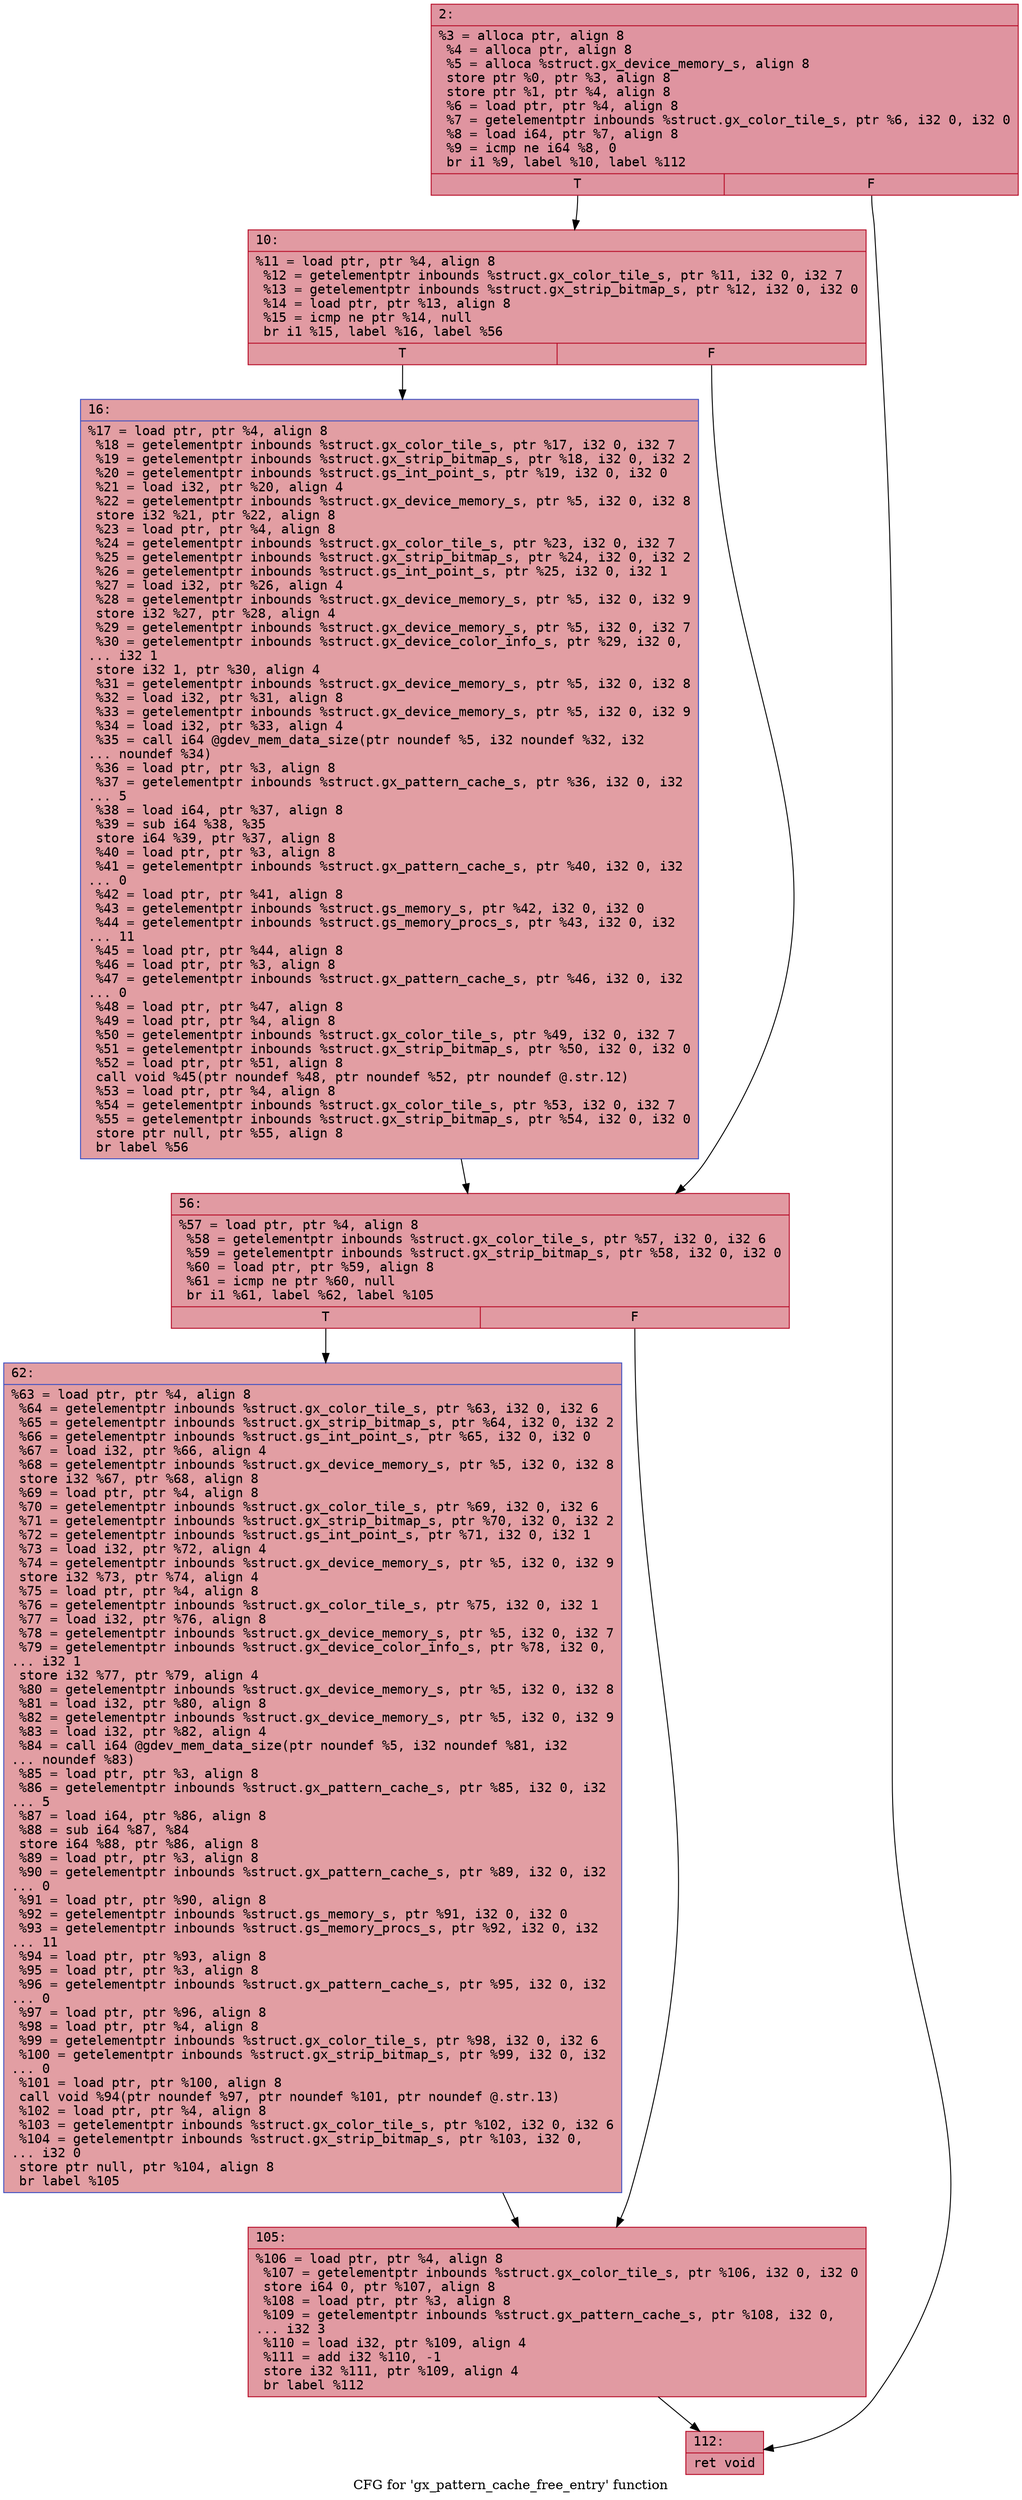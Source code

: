 digraph "CFG for 'gx_pattern_cache_free_entry' function" {
	label="CFG for 'gx_pattern_cache_free_entry' function";

	Node0x600002d274d0 [shape=record,color="#b70d28ff", style=filled, fillcolor="#b70d2870" fontname="Courier",label="{2:\l|  %3 = alloca ptr, align 8\l  %4 = alloca ptr, align 8\l  %5 = alloca %struct.gx_device_memory_s, align 8\l  store ptr %0, ptr %3, align 8\l  store ptr %1, ptr %4, align 8\l  %6 = load ptr, ptr %4, align 8\l  %7 = getelementptr inbounds %struct.gx_color_tile_s, ptr %6, i32 0, i32 0\l  %8 = load i64, ptr %7, align 8\l  %9 = icmp ne i64 %8, 0\l  br i1 %9, label %10, label %112\l|{<s0>T|<s1>F}}"];
	Node0x600002d274d0:s0 -> Node0x600002d27520[tooltip="2 -> 10\nProbability 62.50%" ];
	Node0x600002d274d0:s1 -> Node0x600002d276b0[tooltip="2 -> 112\nProbability 37.50%" ];
	Node0x600002d27520 [shape=record,color="#b70d28ff", style=filled, fillcolor="#bb1b2c70" fontname="Courier",label="{10:\l|  %11 = load ptr, ptr %4, align 8\l  %12 = getelementptr inbounds %struct.gx_color_tile_s, ptr %11, i32 0, i32 7\l  %13 = getelementptr inbounds %struct.gx_strip_bitmap_s, ptr %12, i32 0, i32 0\l  %14 = load ptr, ptr %13, align 8\l  %15 = icmp ne ptr %14, null\l  br i1 %15, label %16, label %56\l|{<s0>T|<s1>F}}"];
	Node0x600002d27520:s0 -> Node0x600002d27570[tooltip="10 -> 16\nProbability 62.50%" ];
	Node0x600002d27520:s1 -> Node0x600002d275c0[tooltip="10 -> 56\nProbability 37.50%" ];
	Node0x600002d27570 [shape=record,color="#3d50c3ff", style=filled, fillcolor="#be242e70" fontname="Courier",label="{16:\l|  %17 = load ptr, ptr %4, align 8\l  %18 = getelementptr inbounds %struct.gx_color_tile_s, ptr %17, i32 0, i32 7\l  %19 = getelementptr inbounds %struct.gx_strip_bitmap_s, ptr %18, i32 0, i32 2\l  %20 = getelementptr inbounds %struct.gs_int_point_s, ptr %19, i32 0, i32 0\l  %21 = load i32, ptr %20, align 4\l  %22 = getelementptr inbounds %struct.gx_device_memory_s, ptr %5, i32 0, i32 8\l  store i32 %21, ptr %22, align 8\l  %23 = load ptr, ptr %4, align 8\l  %24 = getelementptr inbounds %struct.gx_color_tile_s, ptr %23, i32 0, i32 7\l  %25 = getelementptr inbounds %struct.gx_strip_bitmap_s, ptr %24, i32 0, i32 2\l  %26 = getelementptr inbounds %struct.gs_int_point_s, ptr %25, i32 0, i32 1\l  %27 = load i32, ptr %26, align 4\l  %28 = getelementptr inbounds %struct.gx_device_memory_s, ptr %5, i32 0, i32 9\l  store i32 %27, ptr %28, align 4\l  %29 = getelementptr inbounds %struct.gx_device_memory_s, ptr %5, i32 0, i32 7\l  %30 = getelementptr inbounds %struct.gx_device_color_info_s, ptr %29, i32 0,\l... i32 1\l  store i32 1, ptr %30, align 4\l  %31 = getelementptr inbounds %struct.gx_device_memory_s, ptr %5, i32 0, i32 8\l  %32 = load i32, ptr %31, align 8\l  %33 = getelementptr inbounds %struct.gx_device_memory_s, ptr %5, i32 0, i32 9\l  %34 = load i32, ptr %33, align 4\l  %35 = call i64 @gdev_mem_data_size(ptr noundef %5, i32 noundef %32, i32\l... noundef %34)\l  %36 = load ptr, ptr %3, align 8\l  %37 = getelementptr inbounds %struct.gx_pattern_cache_s, ptr %36, i32 0, i32\l... 5\l  %38 = load i64, ptr %37, align 8\l  %39 = sub i64 %38, %35\l  store i64 %39, ptr %37, align 8\l  %40 = load ptr, ptr %3, align 8\l  %41 = getelementptr inbounds %struct.gx_pattern_cache_s, ptr %40, i32 0, i32\l... 0\l  %42 = load ptr, ptr %41, align 8\l  %43 = getelementptr inbounds %struct.gs_memory_s, ptr %42, i32 0, i32 0\l  %44 = getelementptr inbounds %struct.gs_memory_procs_s, ptr %43, i32 0, i32\l... 11\l  %45 = load ptr, ptr %44, align 8\l  %46 = load ptr, ptr %3, align 8\l  %47 = getelementptr inbounds %struct.gx_pattern_cache_s, ptr %46, i32 0, i32\l... 0\l  %48 = load ptr, ptr %47, align 8\l  %49 = load ptr, ptr %4, align 8\l  %50 = getelementptr inbounds %struct.gx_color_tile_s, ptr %49, i32 0, i32 7\l  %51 = getelementptr inbounds %struct.gx_strip_bitmap_s, ptr %50, i32 0, i32 0\l  %52 = load ptr, ptr %51, align 8\l  call void %45(ptr noundef %48, ptr noundef %52, ptr noundef @.str.12)\l  %53 = load ptr, ptr %4, align 8\l  %54 = getelementptr inbounds %struct.gx_color_tile_s, ptr %53, i32 0, i32 7\l  %55 = getelementptr inbounds %struct.gx_strip_bitmap_s, ptr %54, i32 0, i32 0\l  store ptr null, ptr %55, align 8\l  br label %56\l}"];
	Node0x600002d27570 -> Node0x600002d275c0[tooltip="16 -> 56\nProbability 100.00%" ];
	Node0x600002d275c0 [shape=record,color="#b70d28ff", style=filled, fillcolor="#bb1b2c70" fontname="Courier",label="{56:\l|  %57 = load ptr, ptr %4, align 8\l  %58 = getelementptr inbounds %struct.gx_color_tile_s, ptr %57, i32 0, i32 6\l  %59 = getelementptr inbounds %struct.gx_strip_bitmap_s, ptr %58, i32 0, i32 0\l  %60 = load ptr, ptr %59, align 8\l  %61 = icmp ne ptr %60, null\l  br i1 %61, label %62, label %105\l|{<s0>T|<s1>F}}"];
	Node0x600002d275c0:s0 -> Node0x600002d27610[tooltip="56 -> 62\nProbability 62.50%" ];
	Node0x600002d275c0:s1 -> Node0x600002d27660[tooltip="56 -> 105\nProbability 37.50%" ];
	Node0x600002d27610 [shape=record,color="#3d50c3ff", style=filled, fillcolor="#be242e70" fontname="Courier",label="{62:\l|  %63 = load ptr, ptr %4, align 8\l  %64 = getelementptr inbounds %struct.gx_color_tile_s, ptr %63, i32 0, i32 6\l  %65 = getelementptr inbounds %struct.gx_strip_bitmap_s, ptr %64, i32 0, i32 2\l  %66 = getelementptr inbounds %struct.gs_int_point_s, ptr %65, i32 0, i32 0\l  %67 = load i32, ptr %66, align 4\l  %68 = getelementptr inbounds %struct.gx_device_memory_s, ptr %5, i32 0, i32 8\l  store i32 %67, ptr %68, align 8\l  %69 = load ptr, ptr %4, align 8\l  %70 = getelementptr inbounds %struct.gx_color_tile_s, ptr %69, i32 0, i32 6\l  %71 = getelementptr inbounds %struct.gx_strip_bitmap_s, ptr %70, i32 0, i32 2\l  %72 = getelementptr inbounds %struct.gs_int_point_s, ptr %71, i32 0, i32 1\l  %73 = load i32, ptr %72, align 4\l  %74 = getelementptr inbounds %struct.gx_device_memory_s, ptr %5, i32 0, i32 9\l  store i32 %73, ptr %74, align 4\l  %75 = load ptr, ptr %4, align 8\l  %76 = getelementptr inbounds %struct.gx_color_tile_s, ptr %75, i32 0, i32 1\l  %77 = load i32, ptr %76, align 8\l  %78 = getelementptr inbounds %struct.gx_device_memory_s, ptr %5, i32 0, i32 7\l  %79 = getelementptr inbounds %struct.gx_device_color_info_s, ptr %78, i32 0,\l... i32 1\l  store i32 %77, ptr %79, align 4\l  %80 = getelementptr inbounds %struct.gx_device_memory_s, ptr %5, i32 0, i32 8\l  %81 = load i32, ptr %80, align 8\l  %82 = getelementptr inbounds %struct.gx_device_memory_s, ptr %5, i32 0, i32 9\l  %83 = load i32, ptr %82, align 4\l  %84 = call i64 @gdev_mem_data_size(ptr noundef %5, i32 noundef %81, i32\l... noundef %83)\l  %85 = load ptr, ptr %3, align 8\l  %86 = getelementptr inbounds %struct.gx_pattern_cache_s, ptr %85, i32 0, i32\l... 5\l  %87 = load i64, ptr %86, align 8\l  %88 = sub i64 %87, %84\l  store i64 %88, ptr %86, align 8\l  %89 = load ptr, ptr %3, align 8\l  %90 = getelementptr inbounds %struct.gx_pattern_cache_s, ptr %89, i32 0, i32\l... 0\l  %91 = load ptr, ptr %90, align 8\l  %92 = getelementptr inbounds %struct.gs_memory_s, ptr %91, i32 0, i32 0\l  %93 = getelementptr inbounds %struct.gs_memory_procs_s, ptr %92, i32 0, i32\l... 11\l  %94 = load ptr, ptr %93, align 8\l  %95 = load ptr, ptr %3, align 8\l  %96 = getelementptr inbounds %struct.gx_pattern_cache_s, ptr %95, i32 0, i32\l... 0\l  %97 = load ptr, ptr %96, align 8\l  %98 = load ptr, ptr %4, align 8\l  %99 = getelementptr inbounds %struct.gx_color_tile_s, ptr %98, i32 0, i32 6\l  %100 = getelementptr inbounds %struct.gx_strip_bitmap_s, ptr %99, i32 0, i32\l... 0\l  %101 = load ptr, ptr %100, align 8\l  call void %94(ptr noundef %97, ptr noundef %101, ptr noundef @.str.13)\l  %102 = load ptr, ptr %4, align 8\l  %103 = getelementptr inbounds %struct.gx_color_tile_s, ptr %102, i32 0, i32 6\l  %104 = getelementptr inbounds %struct.gx_strip_bitmap_s, ptr %103, i32 0,\l... i32 0\l  store ptr null, ptr %104, align 8\l  br label %105\l}"];
	Node0x600002d27610 -> Node0x600002d27660[tooltip="62 -> 105\nProbability 100.00%" ];
	Node0x600002d27660 [shape=record,color="#b70d28ff", style=filled, fillcolor="#bb1b2c70" fontname="Courier",label="{105:\l|  %106 = load ptr, ptr %4, align 8\l  %107 = getelementptr inbounds %struct.gx_color_tile_s, ptr %106, i32 0, i32 0\l  store i64 0, ptr %107, align 8\l  %108 = load ptr, ptr %3, align 8\l  %109 = getelementptr inbounds %struct.gx_pattern_cache_s, ptr %108, i32 0,\l... i32 3\l  %110 = load i32, ptr %109, align 4\l  %111 = add i32 %110, -1\l  store i32 %111, ptr %109, align 4\l  br label %112\l}"];
	Node0x600002d27660 -> Node0x600002d276b0[tooltip="105 -> 112\nProbability 100.00%" ];
	Node0x600002d276b0 [shape=record,color="#b70d28ff", style=filled, fillcolor="#b70d2870" fontname="Courier",label="{112:\l|  ret void\l}"];
}
